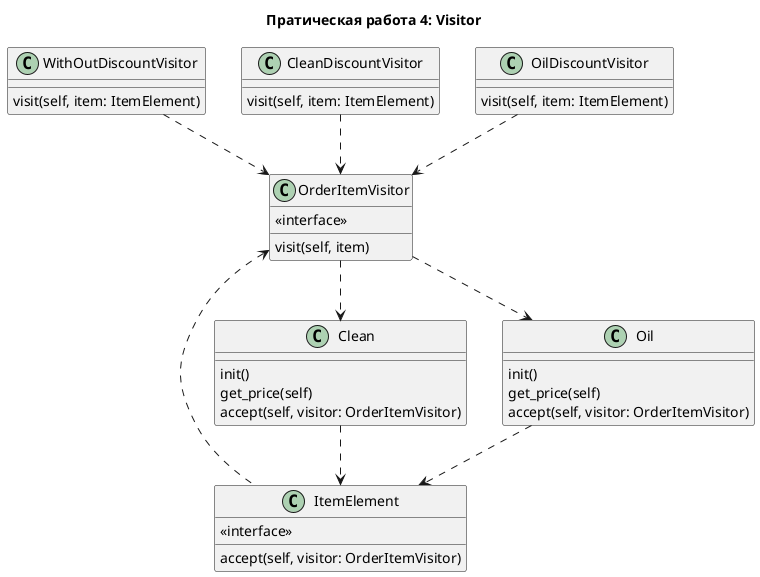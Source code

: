 @startuml
title Пратическая работа 4: Visitor

class OrderItemVisitor{
<<interface>>
visit(self, item)
}

class ItemElement{
<<interface>>
accept(self, visitor: OrderItemVisitor)
}

class Clean{
init()
get_price(self)
accept(self, visitor: OrderItemVisitor)
}

class  Oil{
init()
get_price(self)
accept(self, visitor: OrderItemVisitor)
}

class WithOutDiscountVisitor{
visit(self, item: ItemElement)
}

class CleanDiscountVisitor{
visit(self, item: ItemElement)
}

class OilDiscountVisitor{
visit(self, item: ItemElement)
}

WithOutDiscountVisitor..>OrderItemVisitor
CleanDiscountVisitor..>OrderItemVisitor
OilDiscountVisitor..>OrderItemVisitor

OrderItemVisitor..>Clean
OrderItemVisitor..>Oil

ItemElement..left..>OrderItemVisitor
Clean..>ItemElement
Oil ..>ItemElement
@enduml